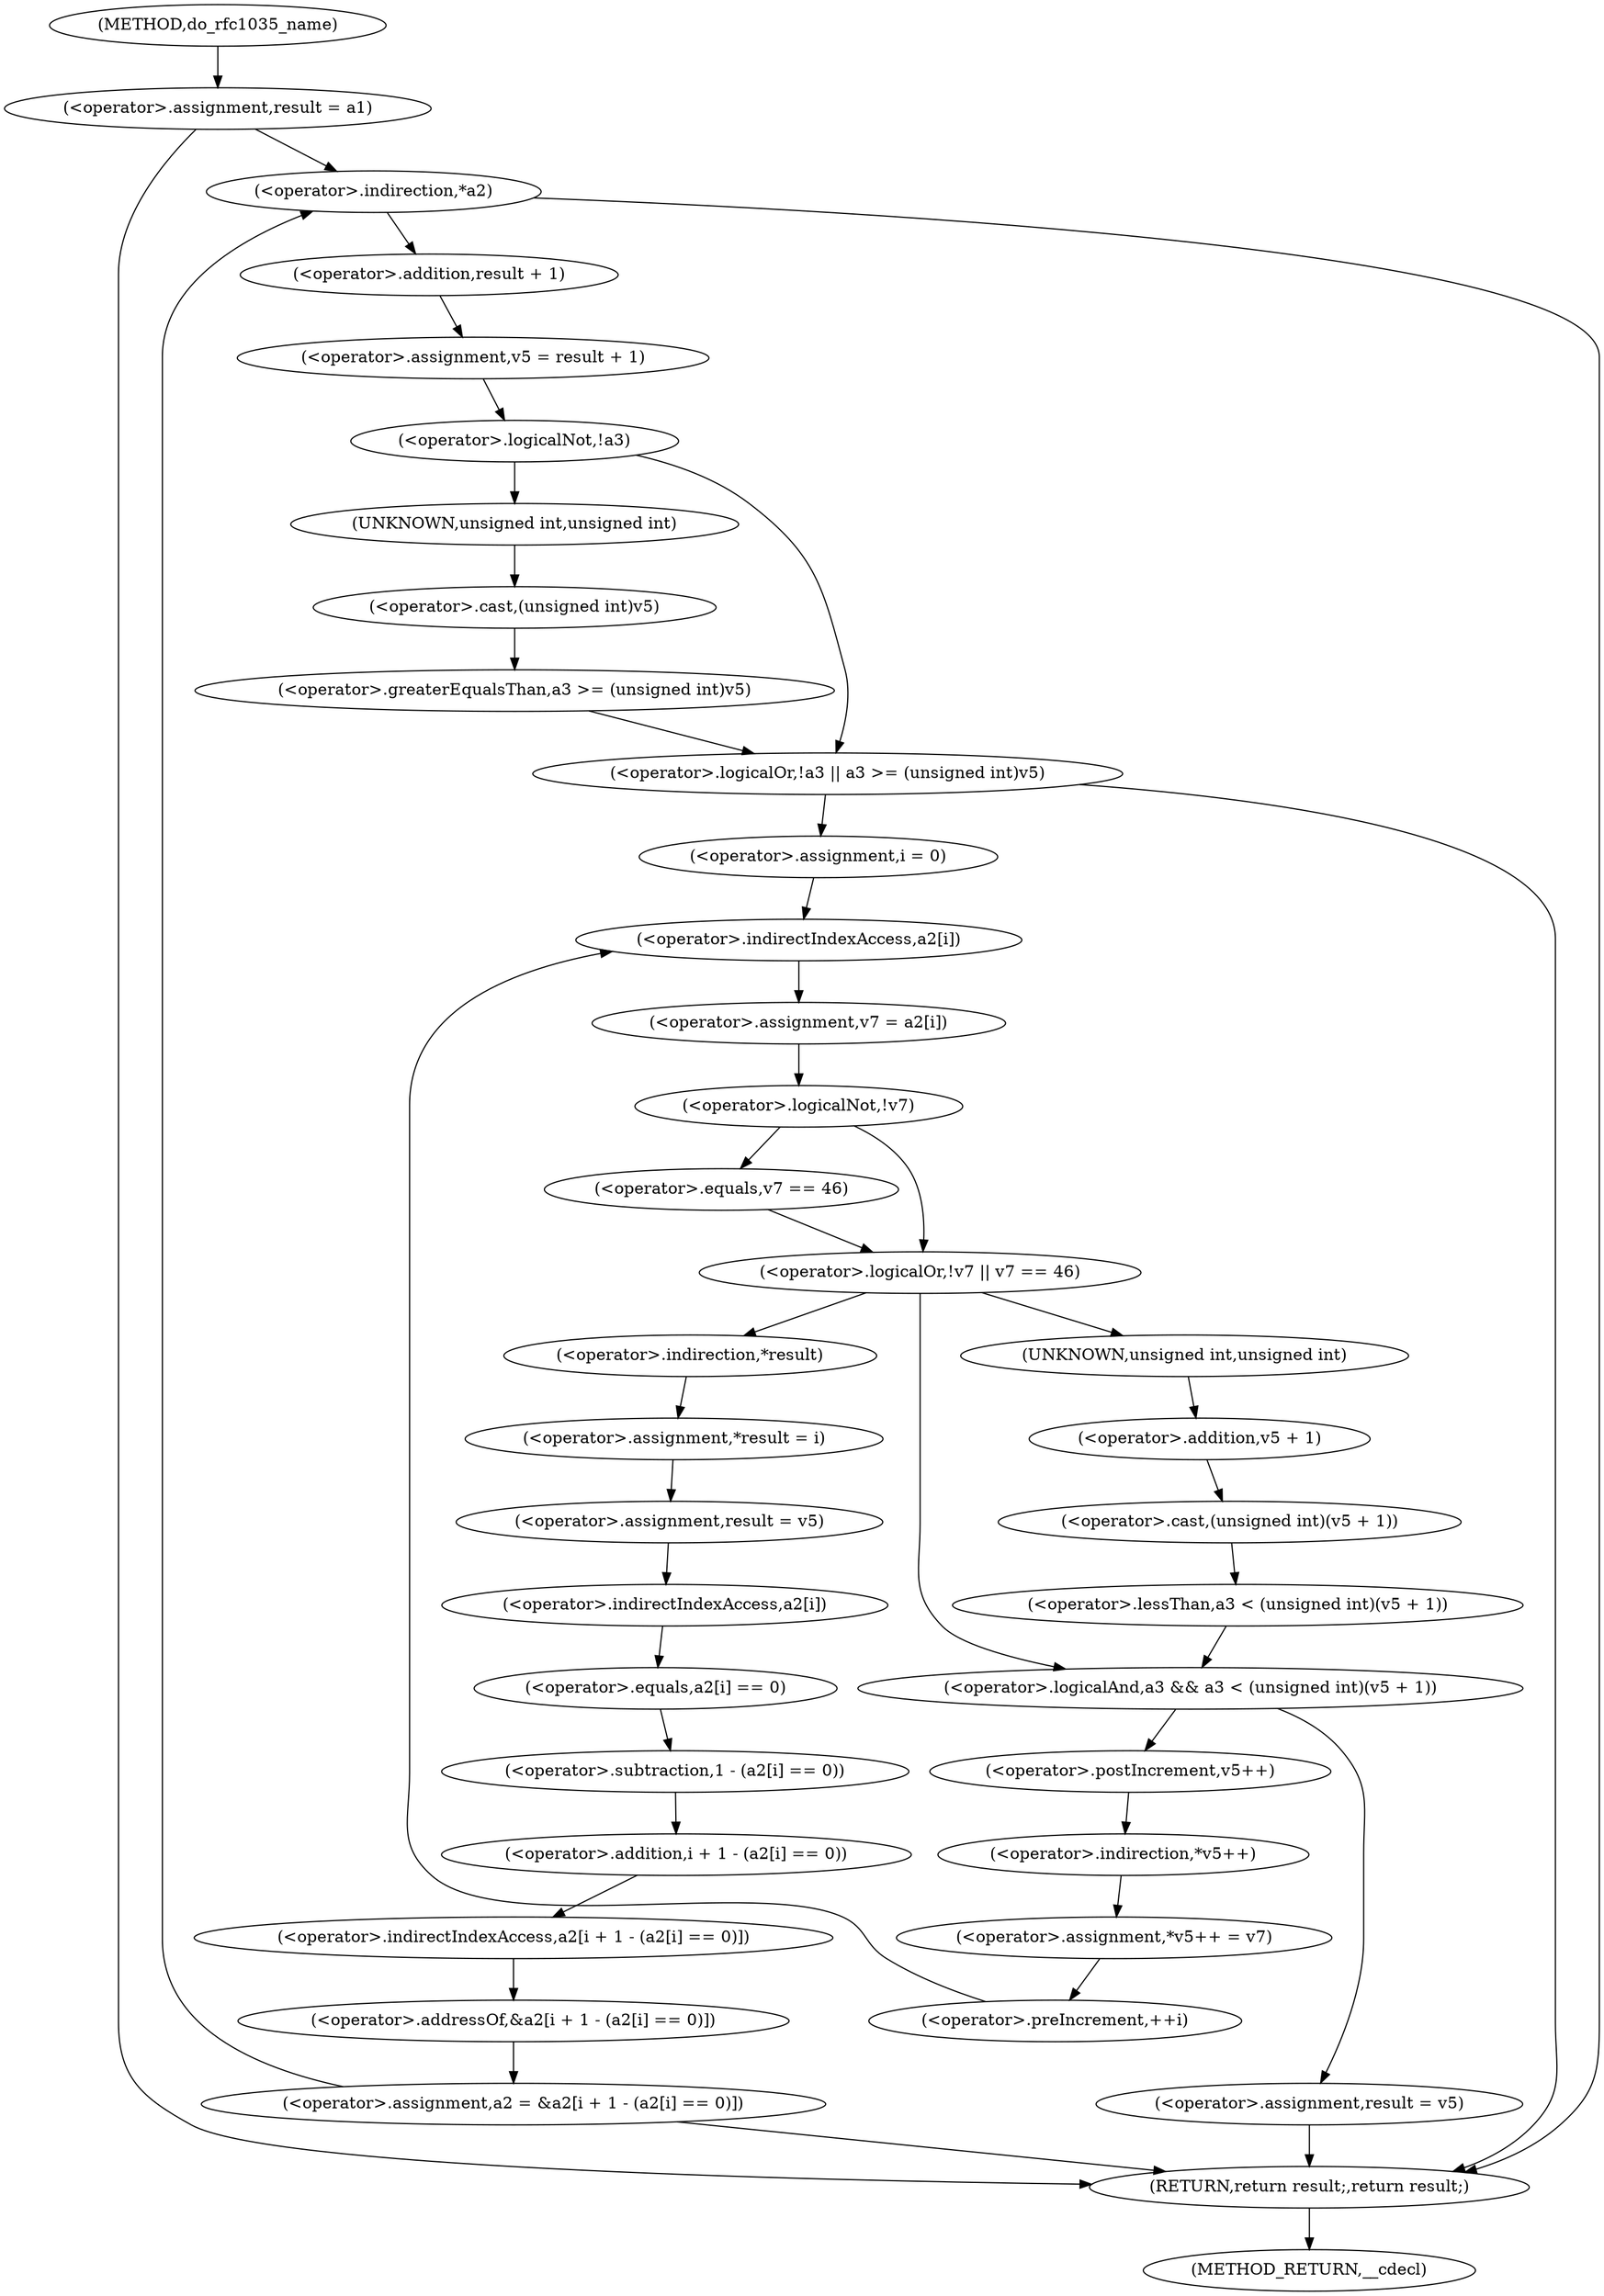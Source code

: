 digraph do_rfc1035_name {  
"1000114" [label = "(<operator>.assignment,result = a1)" ]
"1000122" [label = "(<operator>.indirection,*a2)" ]
"1000125" [label = "(<operator>.assignment,v5 = result + 1)" ]
"1000127" [label = "(<operator>.addition,result + 1)" ]
"1000131" [label = "(<operator>.logicalOr,!a3 || a3 >= (unsigned int)v5)" ]
"1000132" [label = "(<operator>.logicalNot,!a3)" ]
"1000134" [label = "(<operator>.greaterEqualsThan,a3 >= (unsigned int)v5)" ]
"1000136" [label = "(<operator>.cast,(unsigned int)v5)" ]
"1000137" [label = "(UNKNOWN,unsigned int,unsigned int)" ]
"1000141" [label = "(<operator>.assignment,i = 0)" ]
"1000144" [label = "(<operator>.preIncrement,++i)" ]
"1000147" [label = "(<operator>.assignment,v7 = a2[i])" ]
"1000149" [label = "(<operator>.indirectIndexAccess,a2[i])" ]
"1000153" [label = "(<operator>.logicalOr,!v7 || v7 == 46)" ]
"1000154" [label = "(<operator>.logicalNot,!v7)" ]
"1000156" [label = "(<operator>.equals,v7 == 46)" ]
"1000160" [label = "(<operator>.assignment,*result = i)" ]
"1000161" [label = "(<operator>.indirection,*result)" ]
"1000164" [label = "(<operator>.assignment,result = v5)" ]
"1000167" [label = "(<operator>.assignment,a2 = &a2[i + 1 - (a2[i] == 0)])" ]
"1000169" [label = "(<operator>.addressOf,&a2[i + 1 - (a2[i] == 0)])" ]
"1000170" [label = "(<operator>.indirectIndexAccess,a2[i + 1 - (a2[i] == 0)])" ]
"1000172" [label = "(<operator>.addition,i + 1 - (a2[i] == 0))" ]
"1000174" [label = "(<operator>.subtraction,1 - (a2[i] == 0))" ]
"1000176" [label = "(<operator>.equals,a2[i] == 0)" ]
"1000177" [label = "(<operator>.indirectIndexAccess,a2[i])" ]
"1000183" [label = "(<operator>.logicalAnd,a3 && a3 < (unsigned int)(v5 + 1))" ]
"1000185" [label = "(<operator>.lessThan,a3 < (unsigned int)(v5 + 1))" ]
"1000187" [label = "(<operator>.cast,(unsigned int)(v5 + 1))" ]
"1000188" [label = "(UNKNOWN,unsigned int,unsigned int)" ]
"1000189" [label = "(<operator>.addition,v5 + 1)" ]
"1000193" [label = "(<operator>.assignment,*v5++ = v7)" ]
"1000194" [label = "(<operator>.indirection,*v5++)" ]
"1000195" [label = "(<operator>.postIncrement,v5++)" ]
"1000198" [label = "(<operator>.assignment,result = v5)" ]
"1000201" [label = "(RETURN,return result;,return result;)" ]
"1000105" [label = "(METHOD,do_rfc1035_name)" ]
"1000203" [label = "(METHOD_RETURN,__cdecl)" ]
  "1000114" -> "1000122" 
  "1000114" -> "1000201" 
  "1000122" -> "1000127" 
  "1000122" -> "1000201" 
  "1000125" -> "1000132" 
  "1000127" -> "1000125" 
  "1000131" -> "1000141" 
  "1000131" -> "1000201" 
  "1000132" -> "1000131" 
  "1000132" -> "1000137" 
  "1000134" -> "1000131" 
  "1000136" -> "1000134" 
  "1000137" -> "1000136" 
  "1000141" -> "1000149" 
  "1000144" -> "1000149" 
  "1000147" -> "1000154" 
  "1000149" -> "1000147" 
  "1000153" -> "1000161" 
  "1000153" -> "1000183" 
  "1000153" -> "1000188" 
  "1000154" -> "1000153" 
  "1000154" -> "1000156" 
  "1000156" -> "1000153" 
  "1000160" -> "1000164" 
  "1000161" -> "1000160" 
  "1000164" -> "1000177" 
  "1000167" -> "1000122" 
  "1000167" -> "1000201" 
  "1000169" -> "1000167" 
  "1000170" -> "1000169" 
  "1000172" -> "1000170" 
  "1000174" -> "1000172" 
  "1000176" -> "1000174" 
  "1000177" -> "1000176" 
  "1000183" -> "1000198" 
  "1000183" -> "1000195" 
  "1000185" -> "1000183" 
  "1000187" -> "1000185" 
  "1000188" -> "1000189" 
  "1000189" -> "1000187" 
  "1000193" -> "1000144" 
  "1000194" -> "1000193" 
  "1000195" -> "1000194" 
  "1000198" -> "1000201" 
  "1000201" -> "1000203" 
  "1000105" -> "1000114" 
}

